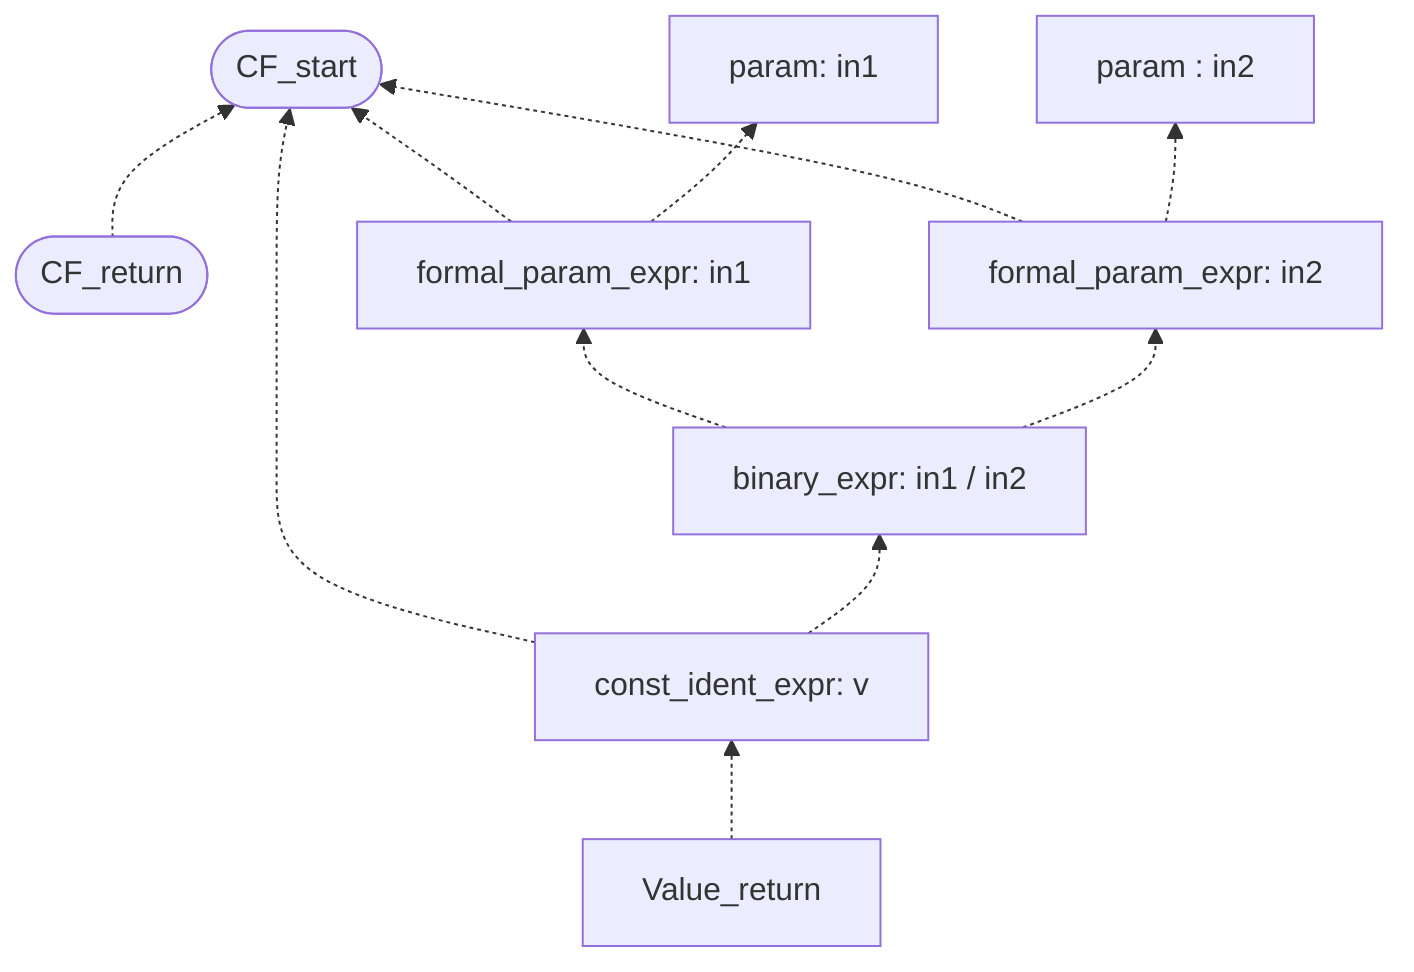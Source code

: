 flowchart BT
  CFreturn -.-> CFstart;
  Valuereturn -.-> videntexpr;
  in1identexpr -.-> CFstart;
  in1identexpr -.-> param;
  in2identexpr -.-> CFstart;
  in2identexpr -.-> param1;
  binaryexprresult -.-> in1identexpr;
  binaryexprresult -.-> in2identexpr;
  videntexpr -.-> CFstart;
  videntexpr -.-> binaryexprresult;

  CFstart([CF_start]);
  CFreturn([CF_return]);
  Valuereturn[Value_return];
  param[param: in1];
  param1[param : in2];
  in1identexpr[formal_param_expr: in1];
  in2identexpr[formal_param_expr: in2];
  binaryexprresult[binary_expr: in1 / in2];
  videntexpr[const_ident_expr: v];